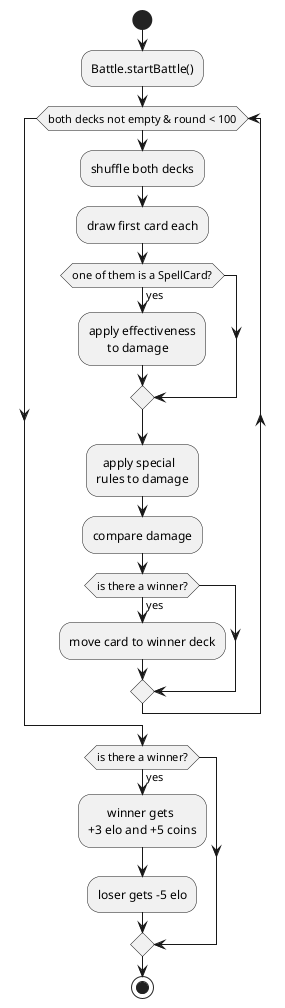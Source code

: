 @startuml
start
:Battle.startBattle();
while (both decks not empty & round < 100)
  :shuffle both decks;
  :draw first card each;
  if (one of them is a SpellCard?) then (yes)
    :apply effectiveness
          to damage;
  endif
  :  apply special
  rules to damage;
  :compare damage;
  if (is there a winner?) then (yes)
    :move card to winner deck;
  endif
endwhile
if (is there a winner?) then (yes)
    :      winner gets
    +3 elo and +5 coins;
    :loser gets -5 elo;
endif
stop

@enduml
